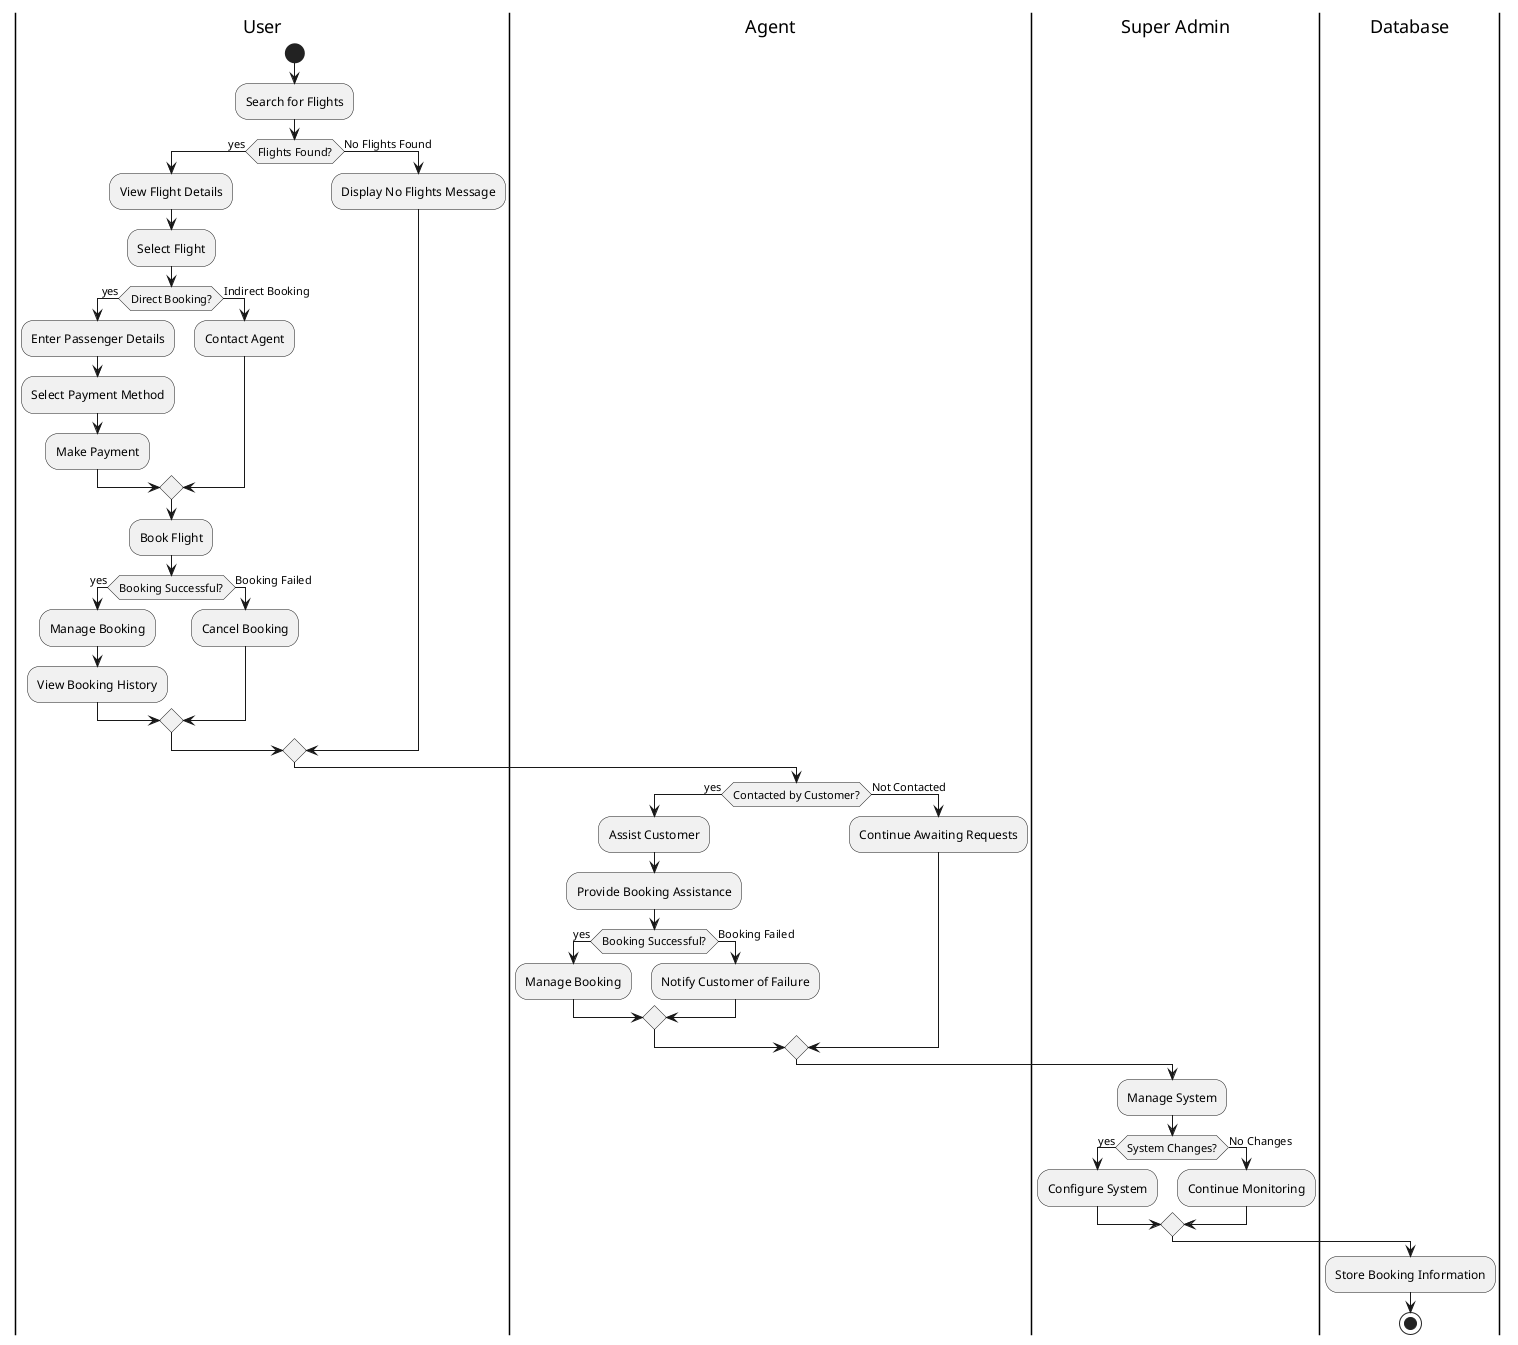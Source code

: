 @startuml test

|User|
start
:Search for Flights;
if (Flights Found?) then (yes)
  :View Flight Details;
  :Select Flight;
  if (Direct Booking?) then (yes)
    :Enter Passenger Details;
    :Select Payment Method;
    :Make Payment;
  else (Indirect Booking)
    :Contact Agent;
  endif
  :Book Flight;
  if (Booking Successful?) then (yes)
    :Manage Booking;
    :View Booking History;
  else (Booking Failed)
    :Cancel Booking;
  endif
else (No Flights Found)
  :Display No Flights Message;
endif
|User|

|Agent|
if (Contacted by Customer?) then (yes)
  :Assist Customer;
  :Provide Booking Assistance;
  if (Booking Successful?) then (yes)
    :Manage Booking;
  else (Booking Failed)
    :Notify Customer of Failure;
  endif
else (Not Contacted)
  :Continue Awaiting Requests;
endif
|Agent|

|Super Admin|
:Manage System;
if (System Changes?) then (yes)
  :Configure System;
else (No Changes)
  :Continue Monitoring;
endif
|Super Admin|

|Database|
:Store Booking Information;
|Database|

stop

@enduml
